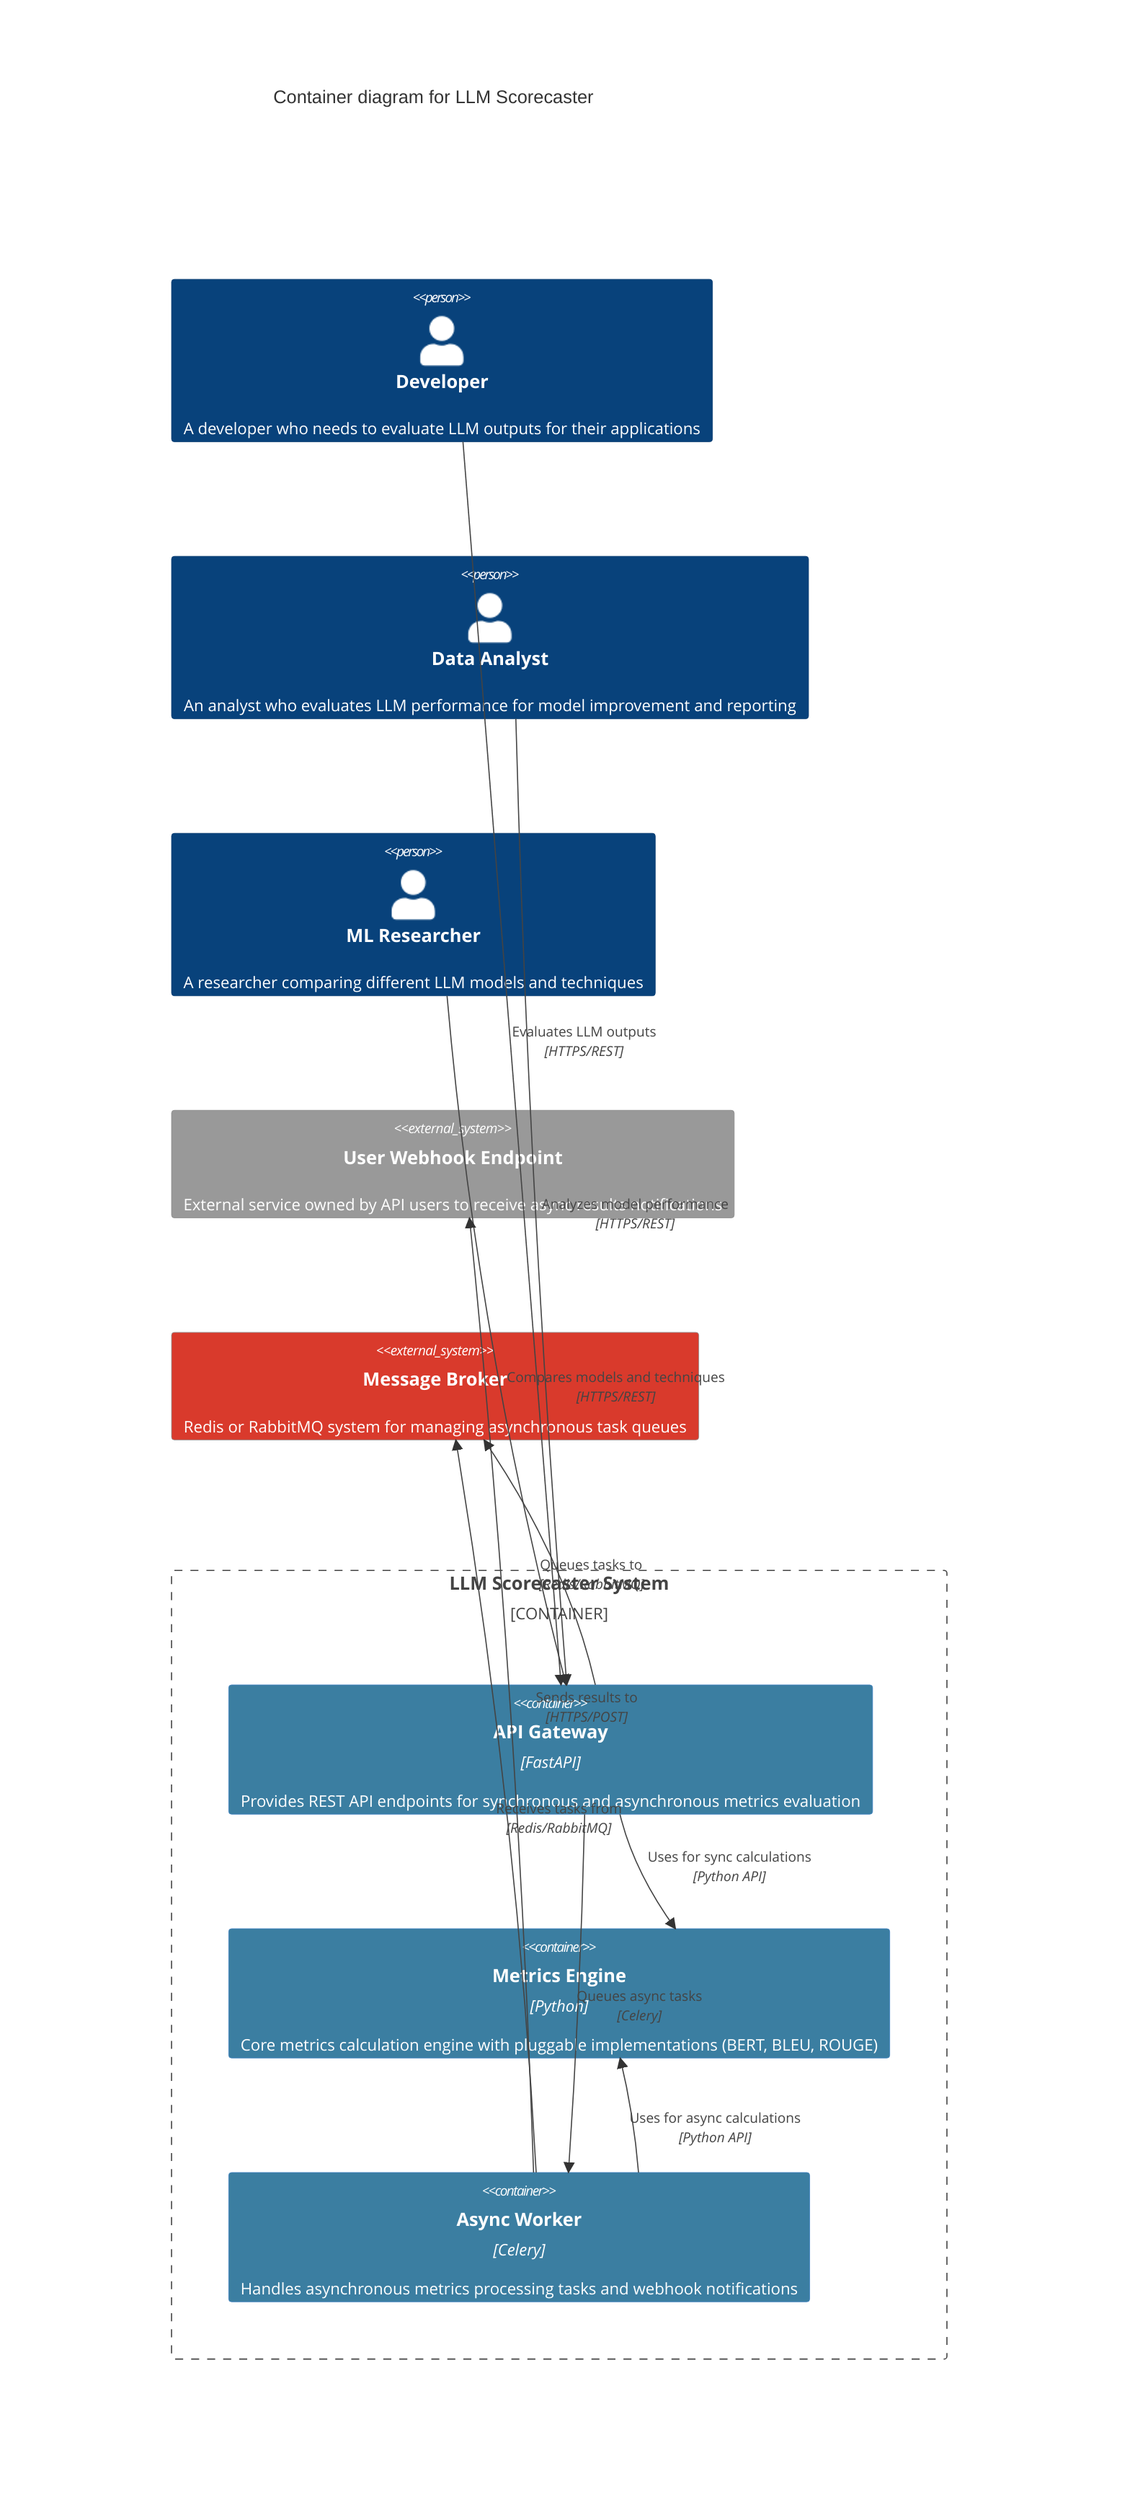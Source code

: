 C4Container
    title Container diagram for LLM Scorecaster
    UpdateLayoutConfig($c4ShapeInRow="3", $c4BoundaryInRow="1")
    Person(developer, "Developer", "A developer who needs to evaluate LLM outputs for their applications", $tags="user")
    Person(analyst, "Data Analyst", "An analyst who evaluates LLM performance for model improvement and reporting", $tags="user")
    Person(researcher, "ML Researcher", "A researcher comparing different LLM models and techniques", $tags="user")
    System_Ext(userWebhookService, "User Webhook Endpoint", "External service owned by API users to receive async results notifications")
    System_Ext(celeryBroker, "Message Broker", "Redis or RabbitMQ system for managing asynchronous task queues")
    
    Container_Boundary(c1, "LLM Scorecaster System") {
        Container(apiGateway, "API Gateway", "FastAPI", "Provides REST API endpoints for synchronous and asynchronous metrics evaluation", $tags="primary")
        Container(metricsEngine, "Metrics Engine", "Python", "Core metrics calculation engine with pluggable implementations (BERT, BLEU, ROUGE)")
        Container(asyncWorker, "Async Worker", "Celery", "Handles asynchronous metrics processing tasks and webhook notifications")
    }
    
    Rel(developer, apiGateway, "Evaluates LLM outputs", "HTTPS/REST")
    Rel(analyst, apiGateway, "Analyzes model performance", "HTTPS/REST")
    Rel(researcher, apiGateway, "Compares models and techniques", "HTTPS/REST")
    
    Rel(apiGateway, metricsEngine, "Uses for sync calculations", "Python API")
    Rel(apiGateway, asyncWorker, "Queues async tasks", "Celery")
    Rel(asyncWorker, metricsEngine, "Uses for async calculations", "Python API")
    Rel(asyncWorker, userWebhookService, "Sends results to", "HTTPS/POST")
    
    Rel(asyncWorker, celeryBroker, "Receives tasks from", "Redis/RabbitMQ")
    Rel(apiGateway, celeryBroker, "Queues tasks to", "Redis/RabbitMQ")
    
    UpdateRelStyle(developer, apiGateway, $offsetY="-30")
    UpdateRelStyle(analyst, apiGateway, $offsetY="0")
    UpdateRelStyle(researcher, apiGateway, $offsetY="30")
    UpdateRelStyle(apiGateway, metricsEngine, $offsetY="-15")
    UpdateRelStyle(asyncWorker, userWebhookService, $offsetX="30")
    
    UpdateElementStyle(apiGateway, $bgColor="#3B7EA1", $fontColor="#ffffff")
    UpdateElementStyle(metricsEngine, $bgColor="#3B7EA1", $fontColor="#ffffff")
    UpdateElementStyle(asyncWorker, $bgColor="#3B7EA1", $fontColor="#ffffff")
    UpdateElementStyle(userWebhookService, $bgColor="#999999")
    UpdateElementStyle(celeryBroker, $bgColor="#D93A2C", $fontColor="#ffffff")

    
    UpdateElementStyle(developer, $bgColor="#08427B")
    UpdateElementStyle(analyst, $bgColor="#08427B")
    UpdateElementStyle(researcher, $bgColor="#08427B")